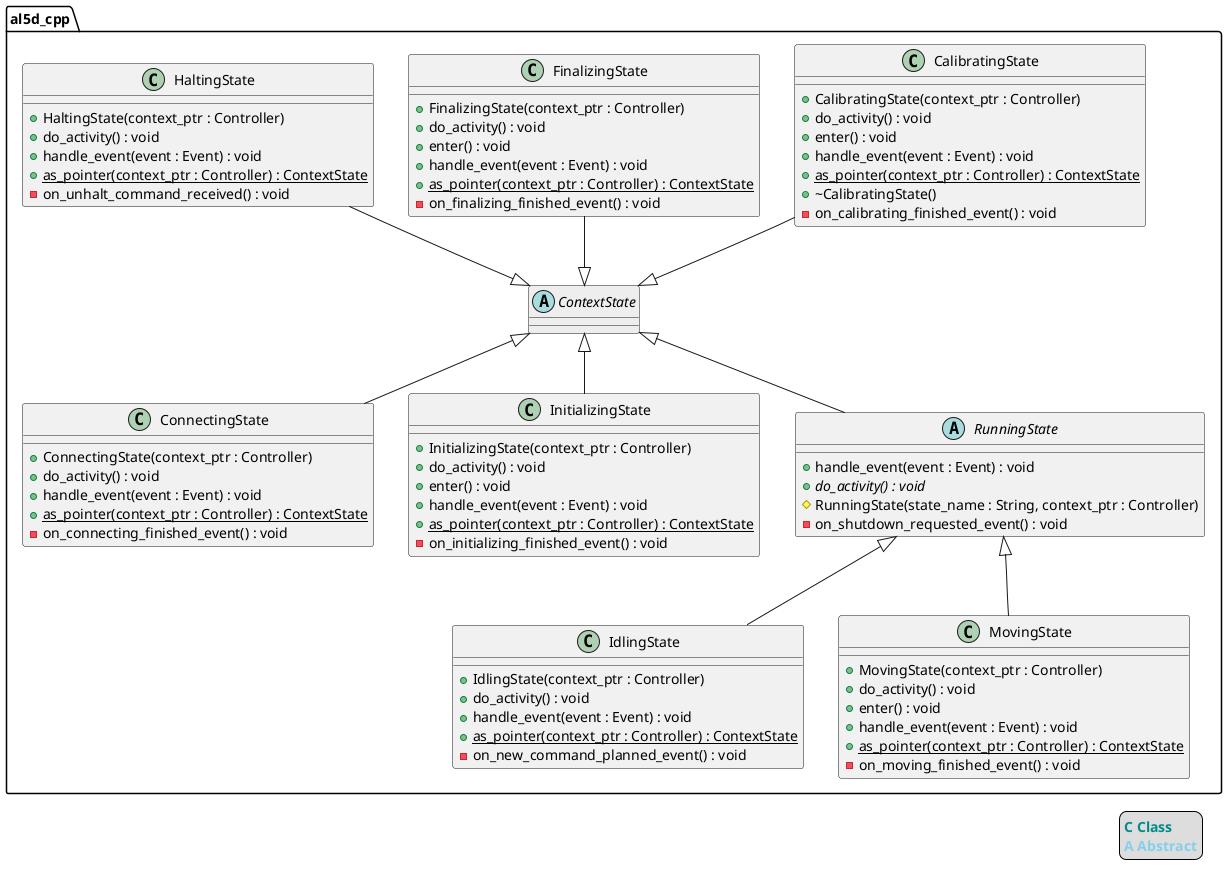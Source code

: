 @startuml

namespace al5d_cpp {
	
	abstract class ContextState #eee

	class CalibratingState {
		+ CalibratingState(context_ptr : Controller)
		+ do_activity() : void
		+ enter() : void
		+ handle_event(event : Event) : void
		+ {static} as_pointer(context_ptr : Controller) : ContextState
		+ ~CalibratingState()
		- on_calibrating_finished_event() : void
	}

	class ConnectingState {
		+ ConnectingState(context_ptr : Controller)
		+ do_activity() : void
		+ handle_event(event : Event) : void
		+ {static} as_pointer(context_ptr : Controller) : ContextState
		- on_connecting_finished_event() : void
	}

	class FinalizingState {
		+ FinalizingState(context_ptr : Controller)
		+ do_activity() : void
		+ enter() : void
		+ handle_event(event : Event) : void
		+ {static} as_pointer(context_ptr : Controller) : ContextState
		- on_finalizing_finished_event() : void
	}

	class HaltingState {
		+ HaltingState(context_ptr : Controller)
		+ do_activity() : void
		+ handle_event(event : Event) : void
		+ {static} as_pointer(context_ptr : Controller) : ContextState
		- on_unhalt_command_received() : void
	}

	class IdlingState {
		+ IdlingState(context_ptr : Controller)
		+ do_activity() : void
		+ handle_event(event : Event) : void
		+ {static} as_pointer(context_ptr : Controller) : ContextState
		- on_new_command_planned_event() : void
	}

	class InitializingState {
		+ InitializingState(context_ptr : Controller)
		+ do_activity() : void
		+ enter() : void
		+ handle_event(event : Event) : void
		+ {static} as_pointer(context_ptr : Controller) : ContextState
		- on_initializing_finished_event() : void
	}

	class MovingState {
		+ MovingState(context_ptr : Controller)
		+ do_activity() : void
		+ enter() : void
		+ handle_event(event : Event) : void
		+ {static} as_pointer(context_ptr : Controller) : ContextState
		- on_moving_finished_event() : void
	}

	abstract class RunningState {
		+ handle_event(event : Event) : void
		+ {abstract} do_activity() : void
		# RunningState(state_name : String, context_ptr : Controller)
		- on_shutdown_requested_event() : void
	}

	ContextState <|-- ConnectingState
	ContextState <|-- RunningState
	ContextState <|-- InitializingState
	RunningState <|-- IdlingState
	RunningState <|-- MovingState
	CalibratingState --|> ContextState
	HaltingState --|> ContextState
	FinalizingState --|> ContextState
}

legend right
  <b><color:DarkCyan>C Class</color></b>
  <b><color:SkyBlue>A Abstract</color></b>
endlegend

@enduml
